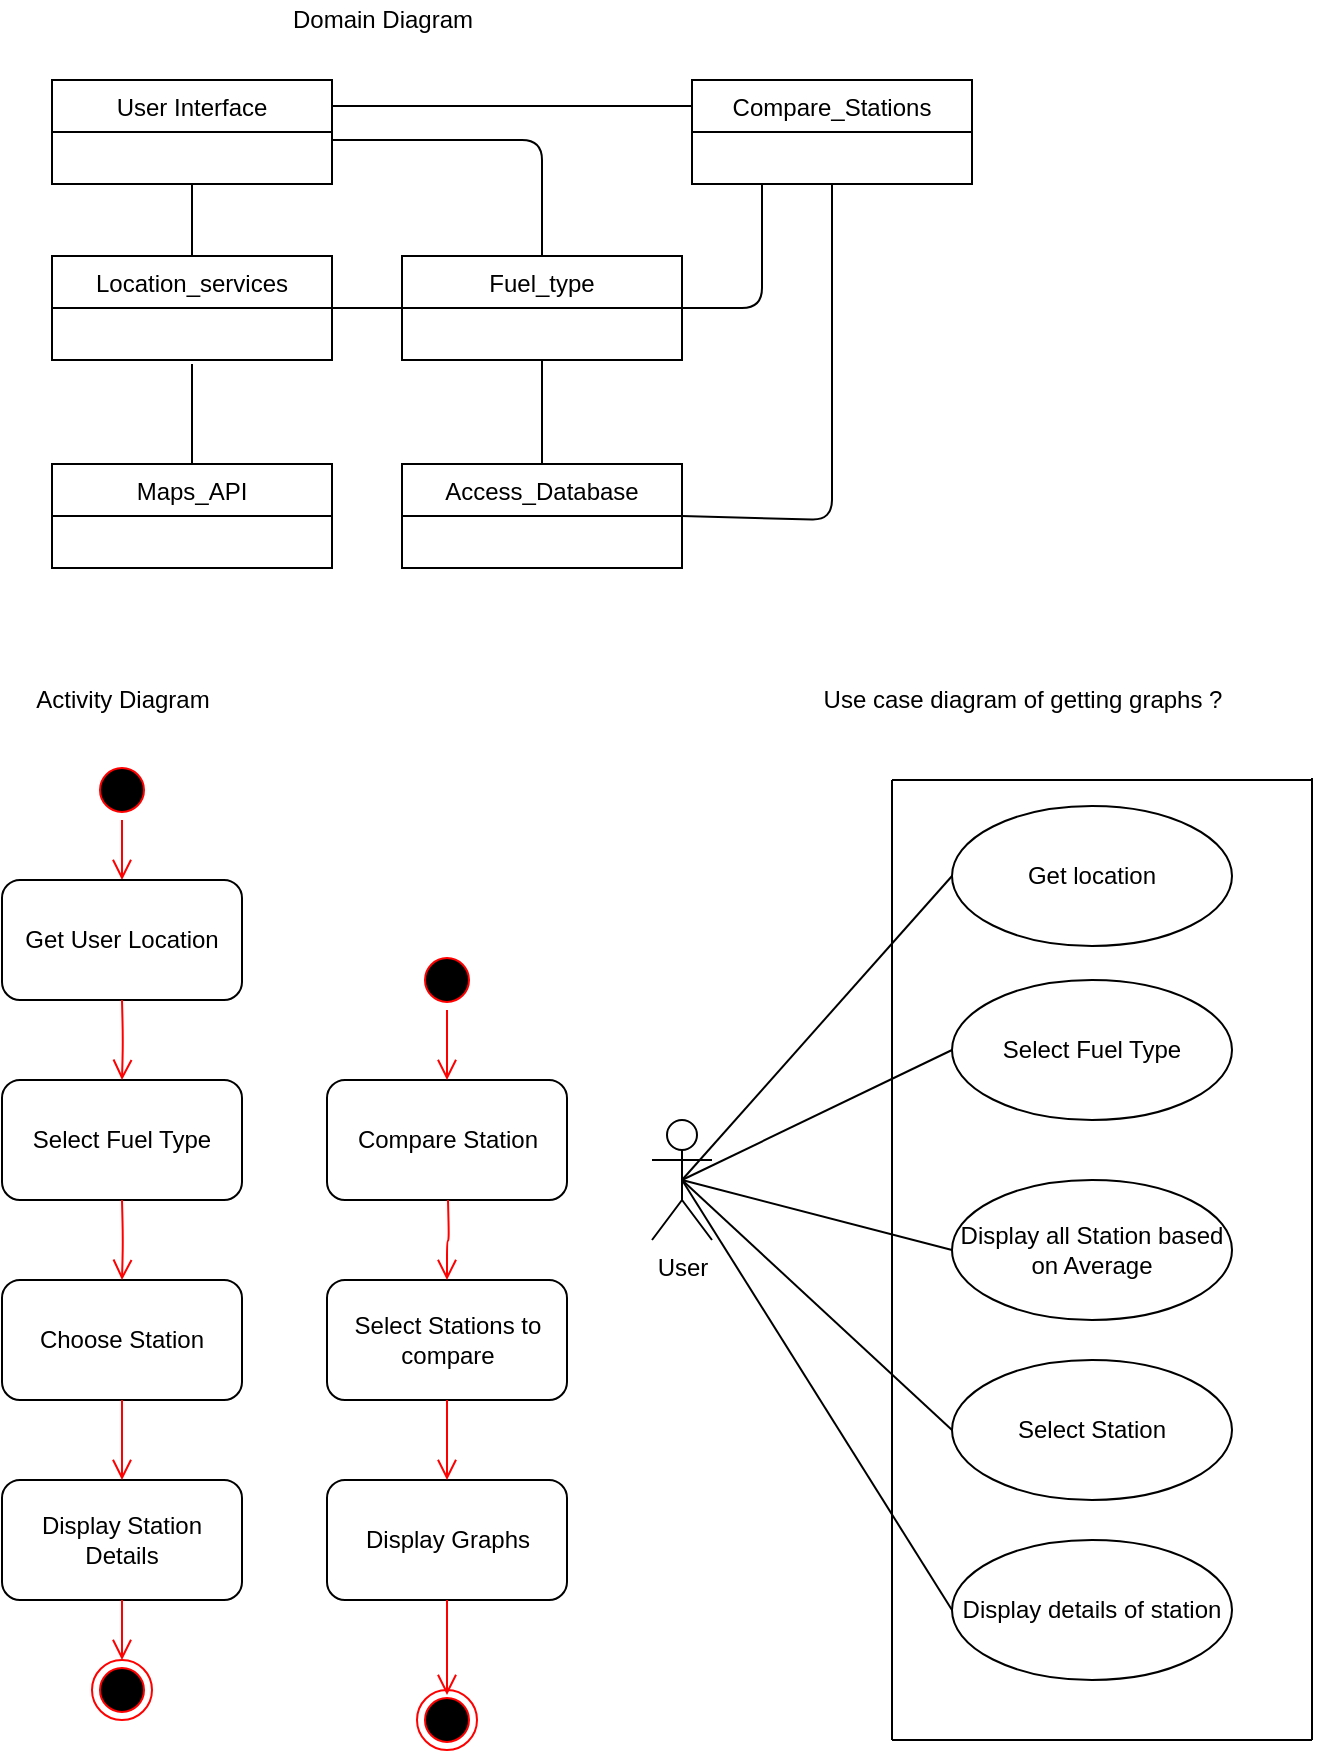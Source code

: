 <mxfile version="12.3.3" type="github" pages="1">
  <diagram id="tm_EkmXWtd1kOCvAWD0z" name="Page-1">
    <mxGraphModel dx="1038" dy="548" grid="1" gridSize="10" guides="1" tooltips="1" connect="1" arrows="1" fold="1" page="1" pageScale="1" pageWidth="850" pageHeight="1100" math="0" shadow="0">
      <root>
        <mxCell id="0"/>
        <mxCell id="1" parent="0"/>
        <mxCell id="AuPnZM4n1kBqIeSCu4d0-9" value="Location_services" style="swimlane;fontStyle=0;childLayout=stackLayout;horizontal=1;startSize=26;fillColor=none;horizontalStack=0;resizeParent=1;resizeParentMax=0;resizeLast=0;collapsible=1;marginBottom=0;" parent="1" vertex="1">
          <mxGeometry x="50" y="138" width="140" height="52" as="geometry"/>
        </mxCell>
        <mxCell id="AuPnZM4n1kBqIeSCu4d0-14" value="User Interface" style="swimlane;fontStyle=0;childLayout=stackLayout;horizontal=1;startSize=26;fillColor=none;horizontalStack=0;resizeParent=1;resizeParentMax=0;resizeLast=0;collapsible=1;marginBottom=0;" parent="1" vertex="1">
          <mxGeometry x="50" y="50" width="140" height="52" as="geometry"/>
        </mxCell>
        <mxCell id="AuPnZM4n1kBqIeSCu4d0-15" value="Fuel_type" style="swimlane;fontStyle=0;childLayout=stackLayout;horizontal=1;startSize=26;fillColor=none;horizontalStack=0;resizeParent=1;resizeParentMax=0;resizeLast=0;collapsible=1;marginBottom=0;" parent="1" vertex="1">
          <mxGeometry x="225" y="138" width="140" height="52" as="geometry"/>
        </mxCell>
        <mxCell id="AuPnZM4n1kBqIeSCu4d0-16" value="Access_Database" style="swimlane;fontStyle=0;childLayout=stackLayout;horizontal=1;startSize=26;fillColor=none;horizontalStack=0;resizeParent=1;resizeParentMax=0;resizeLast=0;collapsible=1;marginBottom=0;" parent="1" vertex="1">
          <mxGeometry x="225" y="242" width="140" height="52" as="geometry"/>
        </mxCell>
        <mxCell id="AuPnZM4n1kBqIeSCu4d0-17" value="Maps_API" style="swimlane;fontStyle=0;childLayout=stackLayout;horizontal=1;startSize=26;fillColor=none;horizontalStack=0;resizeParent=1;resizeParentMax=0;resizeLast=0;collapsible=1;marginBottom=0;" parent="1" vertex="1">
          <mxGeometry x="50" y="242" width="140" height="52" as="geometry"/>
        </mxCell>
        <mxCell id="AuPnZM4n1kBqIeSCu4d0-18" value="" style="endArrow=none;html=1;exitX=0.5;exitY=0;exitDx=0;exitDy=0;" parent="1" source="AuPnZM4n1kBqIeSCu4d0-9" edge="1">
          <mxGeometry width="50" height="50" relative="1" as="geometry">
            <mxPoint x="80" y="152" as="sourcePoint"/>
            <mxPoint x="120" y="102" as="targetPoint"/>
          </mxGeometry>
        </mxCell>
        <mxCell id="AuPnZM4n1kBqIeSCu4d0-19" value="" style="endArrow=none;html=1;exitX=0.5;exitY=0;exitDx=0;exitDy=0;" parent="1" source="AuPnZM4n1kBqIeSCu4d0-17" edge="1">
          <mxGeometry width="50" height="50" relative="1" as="geometry">
            <mxPoint x="70" y="242" as="sourcePoint"/>
            <mxPoint x="120" y="192" as="targetPoint"/>
          </mxGeometry>
        </mxCell>
        <mxCell id="AuPnZM4n1kBqIeSCu4d0-20" value="" style="endArrow=none;html=1;entryX=0.5;entryY=0;entryDx=0;entryDy=0;" parent="1" target="AuPnZM4n1kBqIeSCu4d0-15" edge="1">
          <mxGeometry width="50" height="50" relative="1" as="geometry">
            <mxPoint x="190" y="80" as="sourcePoint"/>
            <mxPoint x="360" y="80" as="targetPoint"/>
            <Array as="points">
              <mxPoint x="295" y="80"/>
            </Array>
          </mxGeometry>
        </mxCell>
        <mxCell id="AuPnZM4n1kBqIeSCu4d0-21" value="" style="endArrow=none;html=1;entryX=0;entryY=0.5;entryDx=0;entryDy=0;exitX=1;exitY=0.5;exitDx=0;exitDy=0;" parent="1" target="AuPnZM4n1kBqIeSCu4d0-15" edge="1" source="AuPnZM4n1kBqIeSCu4d0-9">
          <mxGeometry width="50" height="50" relative="1" as="geometry">
            <mxPoint x="200" y="164" as="sourcePoint"/>
            <mxPoint x="240" y="120" as="targetPoint"/>
          </mxGeometry>
        </mxCell>
        <mxCell id="AuPnZM4n1kBqIeSCu4d0-25" value="" style="endArrow=none;html=1;entryX=0.5;entryY=1;entryDx=0;entryDy=0;exitX=0.5;exitY=0;exitDx=0;exitDy=0;" parent="1" target="AuPnZM4n1kBqIeSCu4d0-15" edge="1" source="AuPnZM4n1kBqIeSCu4d0-16">
          <mxGeometry width="50" height="50" relative="1" as="geometry">
            <mxPoint x="380" y="240" as="sourcePoint"/>
            <mxPoint x="100" y="320" as="targetPoint"/>
          </mxGeometry>
        </mxCell>
        <mxCell id="AuPnZM4n1kBqIeSCu4d0-26" value="Domain Diagram" style="text;html=1;align=center;verticalAlign=middle;resizable=0;points=[];;autosize=1;" parent="1" vertex="1">
          <mxGeometry x="160" y="10" width="110" height="20" as="geometry"/>
        </mxCell>
        <mxCell id="AuPnZM4n1kBqIeSCu4d0-27" value="Activity Diagram" style="text;html=1;align=center;verticalAlign=middle;resizable=0;points=[];;autosize=1;" parent="1" vertex="1">
          <mxGeometry x="35" y="350" width="100" height="20" as="geometry"/>
        </mxCell>
        <mxCell id="AuPnZM4n1kBqIeSCu4d0-28" value="" style="ellipse;html=1;shape=startState;fillColor=#000000;strokeColor=#ff0000;" parent="1" vertex="1">
          <mxGeometry x="70" y="390" width="30" height="30" as="geometry"/>
        </mxCell>
        <mxCell id="AuPnZM4n1kBqIeSCu4d0-29" value="" style="edgeStyle=orthogonalEdgeStyle;html=1;verticalAlign=bottom;endArrow=open;endSize=8;strokeColor=#ff0000;" parent="1" source="AuPnZM4n1kBqIeSCu4d0-28" edge="1">
          <mxGeometry relative="1" as="geometry">
            <mxPoint x="85" y="450" as="targetPoint"/>
          </mxGeometry>
        </mxCell>
        <mxCell id="AuPnZM4n1kBqIeSCu4d0-30" value="Get User Location" style="rounded=1;whiteSpace=wrap;html=1;" parent="1" vertex="1">
          <mxGeometry x="25" y="450" width="120" height="60" as="geometry"/>
        </mxCell>
        <mxCell id="AuPnZM4n1kBqIeSCu4d0-31" value="Select Fuel Type" style="rounded=1;whiteSpace=wrap;html=1;" parent="1" vertex="1">
          <mxGeometry x="25" y="550" width="120" height="60" as="geometry"/>
        </mxCell>
        <mxCell id="AuPnZM4n1kBqIeSCu4d0-33" value="Display Station Details" style="rounded=1;whiteSpace=wrap;html=1;" parent="1" vertex="1">
          <mxGeometry x="25" y="750" width="120" height="60" as="geometry"/>
        </mxCell>
        <mxCell id="AuPnZM4n1kBqIeSCu4d0-34" value="Choose Station" style="rounded=1;whiteSpace=wrap;html=1;" parent="1" vertex="1">
          <mxGeometry x="25" y="650" width="120" height="60" as="geometry"/>
        </mxCell>
        <mxCell id="AuPnZM4n1kBqIeSCu4d0-35" value="" style="ellipse;html=1;shape=endState;fillColor=#000000;strokeColor=#ff0000;" parent="1" vertex="1">
          <mxGeometry x="70" y="840" width="30" height="30" as="geometry"/>
        </mxCell>
        <mxCell id="AuPnZM4n1kBqIeSCu4d0-37" value="" style="edgeStyle=orthogonalEdgeStyle;html=1;verticalAlign=bottom;endArrow=open;endSize=8;strokeColor=#ff0000;entryX=0.5;entryY=0;entryDx=0;entryDy=0;exitX=0.5;exitY=1;exitDx=0;exitDy=0;" parent="1" source="AuPnZM4n1kBqIeSCu4d0-34" target="AuPnZM4n1kBqIeSCu4d0-33" edge="1">
          <mxGeometry relative="1" as="geometry">
            <mxPoint x="84" y="740" as="targetPoint"/>
            <mxPoint x="84" y="710" as="sourcePoint"/>
          </mxGeometry>
        </mxCell>
        <mxCell id="AuPnZM4n1kBqIeSCu4d0-38" value="" style="edgeStyle=orthogonalEdgeStyle;html=1;verticalAlign=bottom;endArrow=open;endSize=8;strokeColor=#ff0000;entryX=0.5;entryY=0;entryDx=0;entryDy=0;exitX=0.5;exitY=1;exitDx=0;exitDy=0;" parent="1" source="AuPnZM4n1kBqIeSCu4d0-33" target="AuPnZM4n1kBqIeSCu4d0-35" edge="1">
          <mxGeometry relative="1" as="geometry">
            <mxPoint x="84" y="850" as="targetPoint"/>
            <mxPoint x="84" y="820" as="sourcePoint"/>
          </mxGeometry>
        </mxCell>
        <mxCell id="AuPnZM4n1kBqIeSCu4d0-39" value="" style="edgeStyle=orthogonalEdgeStyle;html=1;verticalAlign=bottom;endArrow=open;endSize=8;strokeColor=#ff0000;entryX=0.5;entryY=0;entryDx=0;entryDy=0;" parent="1" target="AuPnZM4n1kBqIeSCu4d0-31" edge="1">
          <mxGeometry relative="1" as="geometry">
            <mxPoint x="85" y="540" as="targetPoint"/>
            <mxPoint x="85" y="510" as="sourcePoint"/>
          </mxGeometry>
        </mxCell>
        <mxCell id="AuPnZM4n1kBqIeSCu4d0-40" value="" style="edgeStyle=orthogonalEdgeStyle;html=1;verticalAlign=bottom;endArrow=open;endSize=8;strokeColor=#ff0000;entryX=0.5;entryY=0;entryDx=0;entryDy=0;" parent="1" target="AuPnZM4n1kBqIeSCu4d0-34" edge="1">
          <mxGeometry relative="1" as="geometry">
            <mxPoint x="85" y="640" as="targetPoint"/>
            <mxPoint x="85" y="610" as="sourcePoint"/>
          </mxGeometry>
        </mxCell>
        <mxCell id="AuPnZM4n1kBqIeSCu4d0-42" value="Use case diagram of getting graphs ?" style="text;html=1;align=center;verticalAlign=middle;resizable=0;points=[];;autosize=1;" parent="1" vertex="1">
          <mxGeometry x="430" y="350" width="210" height="20" as="geometry"/>
        </mxCell>
        <mxCell id="AuPnZM4n1kBqIeSCu4d0-43" value="User" style="shape=umlActor;verticalLabelPosition=bottom;labelBackgroundColor=#ffffff;verticalAlign=top;html=1;" parent="1" vertex="1">
          <mxGeometry x="350" y="570" width="30" height="60" as="geometry"/>
        </mxCell>
        <mxCell id="AuPnZM4n1kBqIeSCu4d0-46" value="Get location" style="ellipse;whiteSpace=wrap;html=1;" parent="1" vertex="1">
          <mxGeometry x="500" y="413" width="140" height="70" as="geometry"/>
        </mxCell>
        <mxCell id="AuPnZM4n1kBqIeSCu4d0-48" value="Select Fuel Type" style="ellipse;whiteSpace=wrap;html=1;" parent="1" vertex="1">
          <mxGeometry x="500" y="500" width="140" height="70" as="geometry"/>
        </mxCell>
        <mxCell id="AuPnZM4n1kBqIeSCu4d0-49" value="Select Station" style="ellipse;whiteSpace=wrap;html=1;" parent="1" vertex="1">
          <mxGeometry x="500" y="690" width="140" height="70" as="geometry"/>
        </mxCell>
        <mxCell id="AuPnZM4n1kBqIeSCu4d0-50" value="Display details of station" style="ellipse;whiteSpace=wrap;html=1;" parent="1" vertex="1">
          <mxGeometry x="500" y="780" width="140" height="70" as="geometry"/>
        </mxCell>
        <mxCell id="AuPnZM4n1kBqIeSCu4d0-51" value="Display all Station based on Average" style="ellipse;whiteSpace=wrap;html=1;" parent="1" vertex="1">
          <mxGeometry x="500" y="600" width="140" height="70" as="geometry"/>
        </mxCell>
        <mxCell id="AuPnZM4n1kBqIeSCu4d0-53" value="" style="endArrow=none;html=1;" parent="1" edge="1">
          <mxGeometry width="50" height="50" relative="1" as="geometry">
            <mxPoint x="470" y="880" as="sourcePoint"/>
            <mxPoint x="470" y="400" as="targetPoint"/>
          </mxGeometry>
        </mxCell>
        <mxCell id="AuPnZM4n1kBqIeSCu4d0-54" value="" style="endArrow=none;html=1;" parent="1" edge="1">
          <mxGeometry width="50" height="50" relative="1" as="geometry">
            <mxPoint x="680" y="880" as="sourcePoint"/>
            <mxPoint x="680" y="399" as="targetPoint"/>
          </mxGeometry>
        </mxCell>
        <mxCell id="AuPnZM4n1kBqIeSCu4d0-55" value="" style="endArrow=none;html=1;" parent="1" edge="1">
          <mxGeometry width="50" height="50" relative="1" as="geometry">
            <mxPoint x="470" y="880" as="sourcePoint"/>
            <mxPoint x="680" y="880" as="targetPoint"/>
          </mxGeometry>
        </mxCell>
        <mxCell id="AuPnZM4n1kBqIeSCu4d0-56" value="" style="endArrow=none;html=1;" parent="1" edge="1">
          <mxGeometry width="50" height="50" relative="1" as="geometry">
            <mxPoint x="470" y="400" as="sourcePoint"/>
            <mxPoint x="680" y="400" as="targetPoint"/>
          </mxGeometry>
        </mxCell>
        <mxCell id="AuPnZM4n1kBqIeSCu4d0-57" value="" style="endArrow=none;html=1;entryX=0;entryY=0.5;entryDx=0;entryDy=0;exitX=0.5;exitY=0.5;exitDx=0;exitDy=0;exitPerimeter=0;" parent="1" source="AuPnZM4n1kBqIeSCu4d0-43" target="AuPnZM4n1kBqIeSCu4d0-46" edge="1">
          <mxGeometry width="50" height="50" relative="1" as="geometry">
            <mxPoint x="395" y="560" as="sourcePoint"/>
            <mxPoint x="445" y="510" as="targetPoint"/>
          </mxGeometry>
        </mxCell>
        <mxCell id="AuPnZM4n1kBqIeSCu4d0-58" value="" style="endArrow=none;html=1;entryX=0;entryY=0.5;entryDx=0;entryDy=0;exitX=0.5;exitY=0.5;exitDx=0;exitDy=0;exitPerimeter=0;" parent="1" source="AuPnZM4n1kBqIeSCu4d0-43" target="AuPnZM4n1kBqIeSCu4d0-48" edge="1">
          <mxGeometry width="50" height="50" relative="1" as="geometry">
            <mxPoint x="405" y="570" as="sourcePoint"/>
            <mxPoint x="510" y="458" as="targetPoint"/>
          </mxGeometry>
        </mxCell>
        <mxCell id="AuPnZM4n1kBqIeSCu4d0-59" value="" style="endArrow=none;html=1;entryX=0;entryY=0.5;entryDx=0;entryDy=0;exitX=0.5;exitY=0.5;exitDx=0;exitDy=0;exitPerimeter=0;" parent="1" source="AuPnZM4n1kBqIeSCu4d0-43" target="AuPnZM4n1kBqIeSCu4d0-51" edge="1">
          <mxGeometry width="50" height="50" relative="1" as="geometry">
            <mxPoint x="415" y="580" as="sourcePoint"/>
            <mxPoint x="520" y="468" as="targetPoint"/>
          </mxGeometry>
        </mxCell>
        <mxCell id="AuPnZM4n1kBqIeSCu4d0-60" value="" style="endArrow=none;html=1;entryX=0;entryY=0.5;entryDx=0;entryDy=0;exitX=0.5;exitY=0.5;exitDx=0;exitDy=0;exitPerimeter=0;" parent="1" source="AuPnZM4n1kBqIeSCu4d0-43" target="AuPnZM4n1kBqIeSCu4d0-49" edge="1">
          <mxGeometry width="50" height="50" relative="1" as="geometry">
            <mxPoint x="425" y="590" as="sourcePoint"/>
            <mxPoint x="530" y="478" as="targetPoint"/>
          </mxGeometry>
        </mxCell>
        <mxCell id="AuPnZM4n1kBqIeSCu4d0-61" value="" style="endArrow=none;html=1;entryX=0;entryY=0.5;entryDx=0;entryDy=0;exitX=0.5;exitY=0.5;exitDx=0;exitDy=0;exitPerimeter=0;" parent="1" source="AuPnZM4n1kBqIeSCu4d0-43" target="AuPnZM4n1kBqIeSCu4d0-50" edge="1">
          <mxGeometry width="50" height="50" relative="1" as="geometry">
            <mxPoint x="435" y="600" as="sourcePoint"/>
            <mxPoint x="540" y="488" as="targetPoint"/>
          </mxGeometry>
        </mxCell>
        <mxCell id="WZDv1Y6mK4r6WCS3grMf-1" value="Compare Station" style="rounded=1;whiteSpace=wrap;html=1;" vertex="1" parent="1">
          <mxGeometry x="187.5" y="550" width="120" height="60" as="geometry"/>
        </mxCell>
        <mxCell id="WZDv1Y6mK4r6WCS3grMf-3" value="Select Stations to compare" style="rounded=1;whiteSpace=wrap;html=1;" vertex="1" parent="1">
          <mxGeometry x="187.5" y="650" width="120" height="60" as="geometry"/>
        </mxCell>
        <mxCell id="WZDv1Y6mK4r6WCS3grMf-4" value="Display Graphs" style="rounded=1;whiteSpace=wrap;html=1;" vertex="1" parent="1">
          <mxGeometry x="187.5" y="750" width="120" height="60" as="geometry"/>
        </mxCell>
        <mxCell id="WZDv1Y6mK4r6WCS3grMf-7" value="" style="ellipse;html=1;shape=startState;fillColor=#000000;strokeColor=#ff0000;" vertex="1" parent="1">
          <mxGeometry x="232.5" y="485" width="30" height="30" as="geometry"/>
        </mxCell>
        <mxCell id="WZDv1Y6mK4r6WCS3grMf-9" value="" style="edgeStyle=orthogonalEdgeStyle;html=1;verticalAlign=bottom;endArrow=open;endSize=8;strokeColor=#ff0000;" edge="1" parent="1" source="WZDv1Y6mK4r6WCS3grMf-7" target="WZDv1Y6mK4r6WCS3grMf-1">
          <mxGeometry relative="1" as="geometry">
            <mxPoint x="247.5" y="545" as="targetPoint"/>
            <mxPoint x="247.5" y="515" as="sourcePoint"/>
          </mxGeometry>
        </mxCell>
        <mxCell id="WZDv1Y6mK4r6WCS3grMf-12" value="" style="edgeStyle=orthogonalEdgeStyle;html=1;verticalAlign=bottom;endArrow=open;endSize=8;strokeColor=#ff0000;entryX=0.5;entryY=0;entryDx=0;entryDy=0;" edge="1" parent="1" target="WZDv1Y6mK4r6WCS3grMf-3">
          <mxGeometry relative="1" as="geometry">
            <mxPoint x="247" y="645" as="targetPoint"/>
            <mxPoint x="248" y="610" as="sourcePoint"/>
          </mxGeometry>
        </mxCell>
        <mxCell id="WZDv1Y6mK4r6WCS3grMf-13" value="" style="edgeStyle=orthogonalEdgeStyle;html=1;verticalAlign=bottom;endArrow=open;endSize=8;strokeColor=#ff0000;exitX=0.5;exitY=1;exitDx=0;exitDy=0;entryX=0.5;entryY=0;entryDx=0;entryDy=0;" edge="1" parent="1" source="WZDv1Y6mK4r6WCS3grMf-3" target="WZDv1Y6mK4r6WCS3grMf-4">
          <mxGeometry relative="1" as="geometry">
            <mxPoint x="247" y="760" as="targetPoint"/>
            <mxPoint x="246.5" y="725" as="sourcePoint"/>
          </mxGeometry>
        </mxCell>
        <mxCell id="WZDv1Y6mK4r6WCS3grMf-14" value="" style="edgeStyle=orthogonalEdgeStyle;html=1;verticalAlign=bottom;endArrow=open;endSize=8;strokeColor=#ff0000;exitX=0.5;exitY=1;exitDx=0;exitDy=0;" edge="1" parent="1" source="WZDv1Y6mK4r6WCS3grMf-4">
          <mxGeometry relative="1" as="geometry">
            <mxPoint x="247.5" y="857.5" as="targetPoint"/>
            <mxPoint x="247.5" y="822.5" as="sourcePoint"/>
          </mxGeometry>
        </mxCell>
        <mxCell id="WZDv1Y6mK4r6WCS3grMf-17" value="" style="ellipse;html=1;shape=endState;fillColor=#000000;strokeColor=#ff0000;" vertex="1" parent="1">
          <mxGeometry x="232.5" y="855" width="30" height="30" as="geometry"/>
        </mxCell>
        <mxCell id="WZDv1Y6mK4r6WCS3grMf-20" value="Compare_Stations" style="swimlane;fontStyle=0;childLayout=stackLayout;horizontal=1;startSize=26;fillColor=none;horizontalStack=0;resizeParent=1;resizeParentMax=0;resizeLast=0;collapsible=1;marginBottom=0;" vertex="1" parent="1">
          <mxGeometry x="370" y="50" width="140" height="52" as="geometry"/>
        </mxCell>
        <mxCell id="WZDv1Y6mK4r6WCS3grMf-21" value="" style="endArrow=none;html=1;entryX=0;entryY=0.25;entryDx=0;entryDy=0;exitX=1;exitY=0.25;exitDx=0;exitDy=0;" edge="1" parent="1" source="AuPnZM4n1kBqIeSCu4d0-14" target="WZDv1Y6mK4r6WCS3grMf-20">
          <mxGeometry width="50" height="50" relative="1" as="geometry">
            <mxPoint x="200" y="90" as="sourcePoint"/>
            <mxPoint x="390" y="150" as="targetPoint"/>
            <Array as="points"/>
          </mxGeometry>
        </mxCell>
        <mxCell id="WZDv1Y6mK4r6WCS3grMf-22" value="" style="endArrow=none;html=1;entryX=0.5;entryY=1;entryDx=0;entryDy=0;exitX=1;exitY=0.5;exitDx=0;exitDy=0;" edge="1" parent="1" source="AuPnZM4n1kBqIeSCu4d0-16" target="WZDv1Y6mK4r6WCS3grMf-20">
          <mxGeometry width="50" height="50" relative="1" as="geometry">
            <mxPoint x="390" y="250" as="sourcePoint"/>
            <mxPoint x="390" y="202" as="targetPoint"/>
            <Array as="points">
              <mxPoint x="440" y="270"/>
            </Array>
          </mxGeometry>
        </mxCell>
        <mxCell id="WZDv1Y6mK4r6WCS3grMf-23" value="" style="endArrow=none;html=1;entryX=0.25;entryY=1;entryDx=0;entryDy=0;exitX=1;exitY=0.5;exitDx=0;exitDy=0;" edge="1" parent="1" source="AuPnZM4n1kBqIeSCu4d0-15" target="WZDv1Y6mK4r6WCS3grMf-20">
          <mxGeometry width="50" height="50" relative="1" as="geometry">
            <mxPoint x="460" y="278" as="sourcePoint"/>
            <mxPoint x="590" y="112" as="targetPoint"/>
            <Array as="points">
              <mxPoint x="405" y="164"/>
            </Array>
          </mxGeometry>
        </mxCell>
      </root>
    </mxGraphModel>
  </diagram>
</mxfile>
